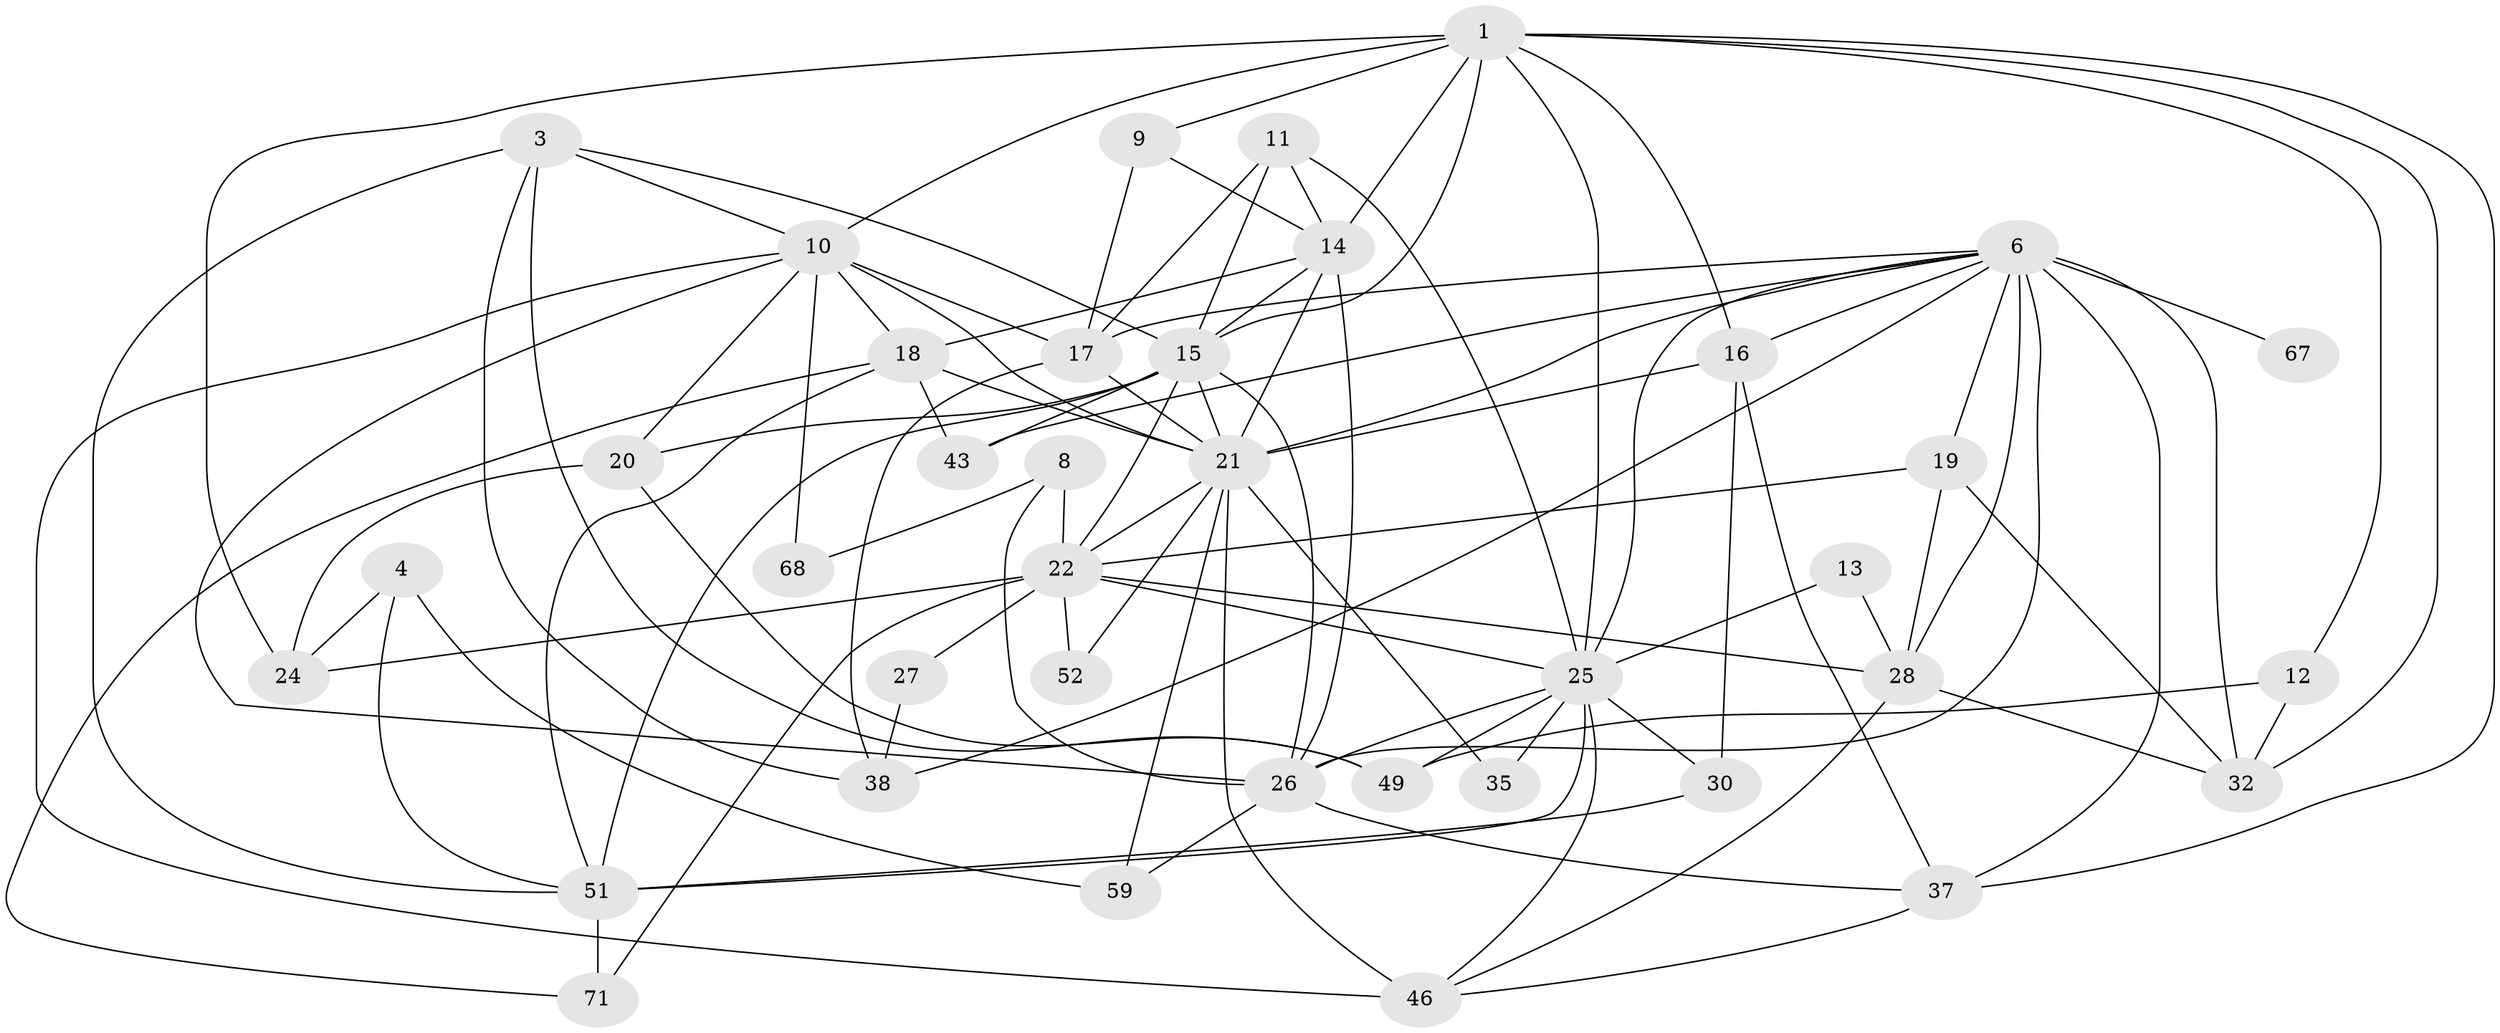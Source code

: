 // original degree distribution, {5: 0.14473684210526316, 6: 0.10526315789473684, 3: 0.34210526315789475, 8: 0.013157894736842105, 4: 0.19736842105263158, 2: 0.13157894736842105, 7: 0.06578947368421052}
// Generated by graph-tools (version 1.1) at 2025/15/03/09/25 04:15:03]
// undirected, 38 vertices, 99 edges
graph export_dot {
graph [start="1"]
  node [color=gray90,style=filled];
  1 [super="+2"];
  3 [super="+63"];
  4;
  6 [super="+40+23"];
  8;
  9;
  10 [super="+31"];
  11;
  12;
  13;
  14 [super="+57+36+48"];
  15 [super="+33+39+65"];
  16 [super="+29"];
  17 [super="+50+34"];
  18 [super="+74"];
  19 [super="+76"];
  20 [super="+75"];
  21 [super="+42+41"];
  22 [super="+44+62"];
  24;
  25 [super="+53+45+60"];
  26 [super="+58"];
  27;
  28 [super="+72"];
  30;
  32;
  35;
  37;
  38;
  43;
  46 [super="+66"];
  49;
  51 [super="+73"];
  52;
  59;
  67;
  68;
  71;
  1 -- 9;
  1 -- 24;
  1 -- 37;
  1 -- 32;
  1 -- 10;
  1 -- 12;
  1 -- 14 [weight=2];
  1 -- 15;
  1 -- 16;
  1 -- 25;
  3 -- 38;
  3 -- 49;
  3 -- 51;
  3 -- 15;
  3 -- 10;
  4 -- 51;
  4 -- 24;
  4 -- 59;
  6 -- 19;
  6 -- 28;
  6 -- 32 [weight=2];
  6 -- 37;
  6 -- 26;
  6 -- 25;
  6 -- 67 [weight=2];
  6 -- 38;
  6 -- 43;
  6 -- 16;
  6 -- 17;
  6 -- 21;
  8 -- 26;
  8 -- 68;
  8 -- 22;
  9 -- 14;
  9 -- 17 [weight=2];
  10 -- 20 [weight=3];
  10 -- 18;
  10 -- 46 [weight=2];
  10 -- 17 [weight=2];
  10 -- 21 [weight=3];
  10 -- 26;
  10 -- 68;
  11 -- 17;
  11 -- 25;
  11 -- 14;
  11 -- 15;
  12 -- 32;
  12 -- 49;
  13 -- 25;
  13 -- 28;
  14 -- 26;
  14 -- 15;
  14 -- 18;
  14 -- 21;
  15 -- 43;
  15 -- 22 [weight=2];
  15 -- 51;
  15 -- 20;
  15 -- 21;
  15 -- 26;
  16 -- 37;
  16 -- 21;
  16 -- 30;
  17 -- 38;
  17 -- 21 [weight=2];
  18 -- 43;
  18 -- 71;
  18 -- 51;
  18 -- 21;
  19 -- 28;
  19 -- 32;
  19 -- 22;
  20 -- 49;
  20 -- 24;
  21 -- 22;
  21 -- 35;
  21 -- 52;
  21 -- 59;
  21 -- 46;
  22 -- 28;
  22 -- 24;
  22 -- 52;
  22 -- 71;
  22 -- 27;
  22 -- 25;
  25 -- 35;
  25 -- 49;
  25 -- 26;
  25 -- 30;
  25 -- 51 [weight=2];
  25 -- 46;
  26 -- 59;
  26 -- 37;
  27 -- 38;
  28 -- 32;
  28 -- 46;
  30 -- 51;
  37 -- 46;
  51 -- 71;
}
